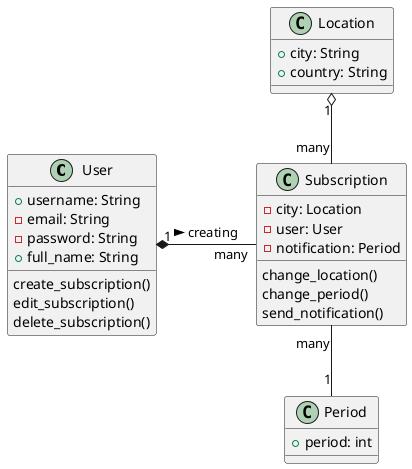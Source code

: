 @startuml

class User {
    +username: String
    -email: String
    -password: String
    +full_name: String
    create_subscription()
    edit_subscription()
    delete_subscription()
}

class Subscription {
    -city: Location
    -user: User
    -notification: Period
    change_location()
    change_period()
    send_notification()
}

class Location {
    +city: String
    +country: String
}

class Period {
    +period: int
}

User "1" *- "many" Subscription : creating >
Subscription "many" -- "1" Period
Location "1" o-- "many" Subscription

@enduml